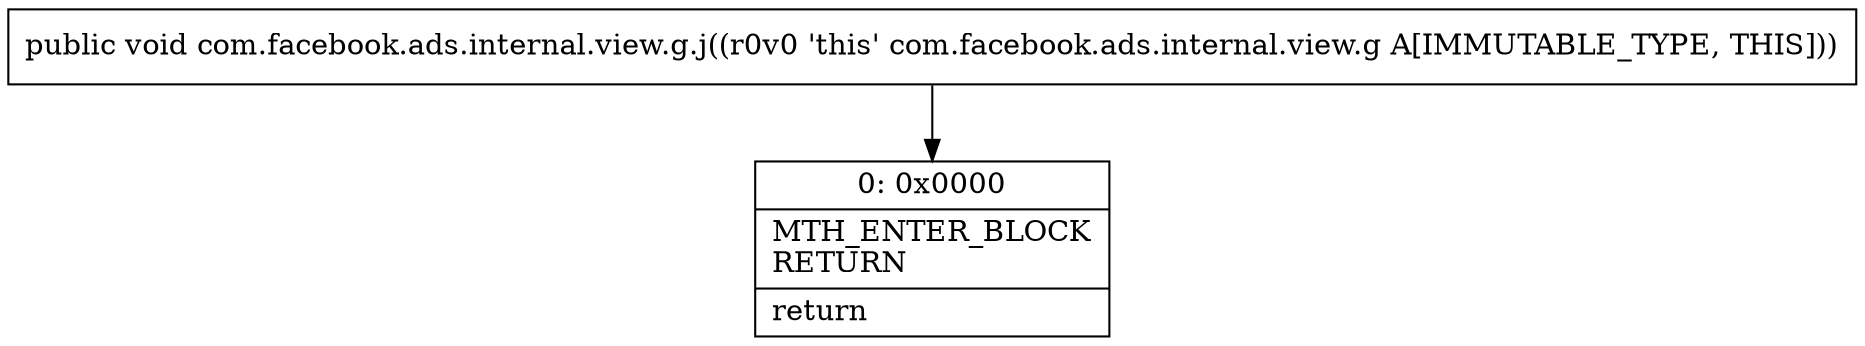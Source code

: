 digraph "CFG forcom.facebook.ads.internal.view.g.j()V" {
Node_0 [shape=record,label="{0\:\ 0x0000|MTH_ENTER_BLOCK\lRETURN\l|return\l}"];
MethodNode[shape=record,label="{public void com.facebook.ads.internal.view.g.j((r0v0 'this' com.facebook.ads.internal.view.g A[IMMUTABLE_TYPE, THIS])) }"];
MethodNode -> Node_0;
}


